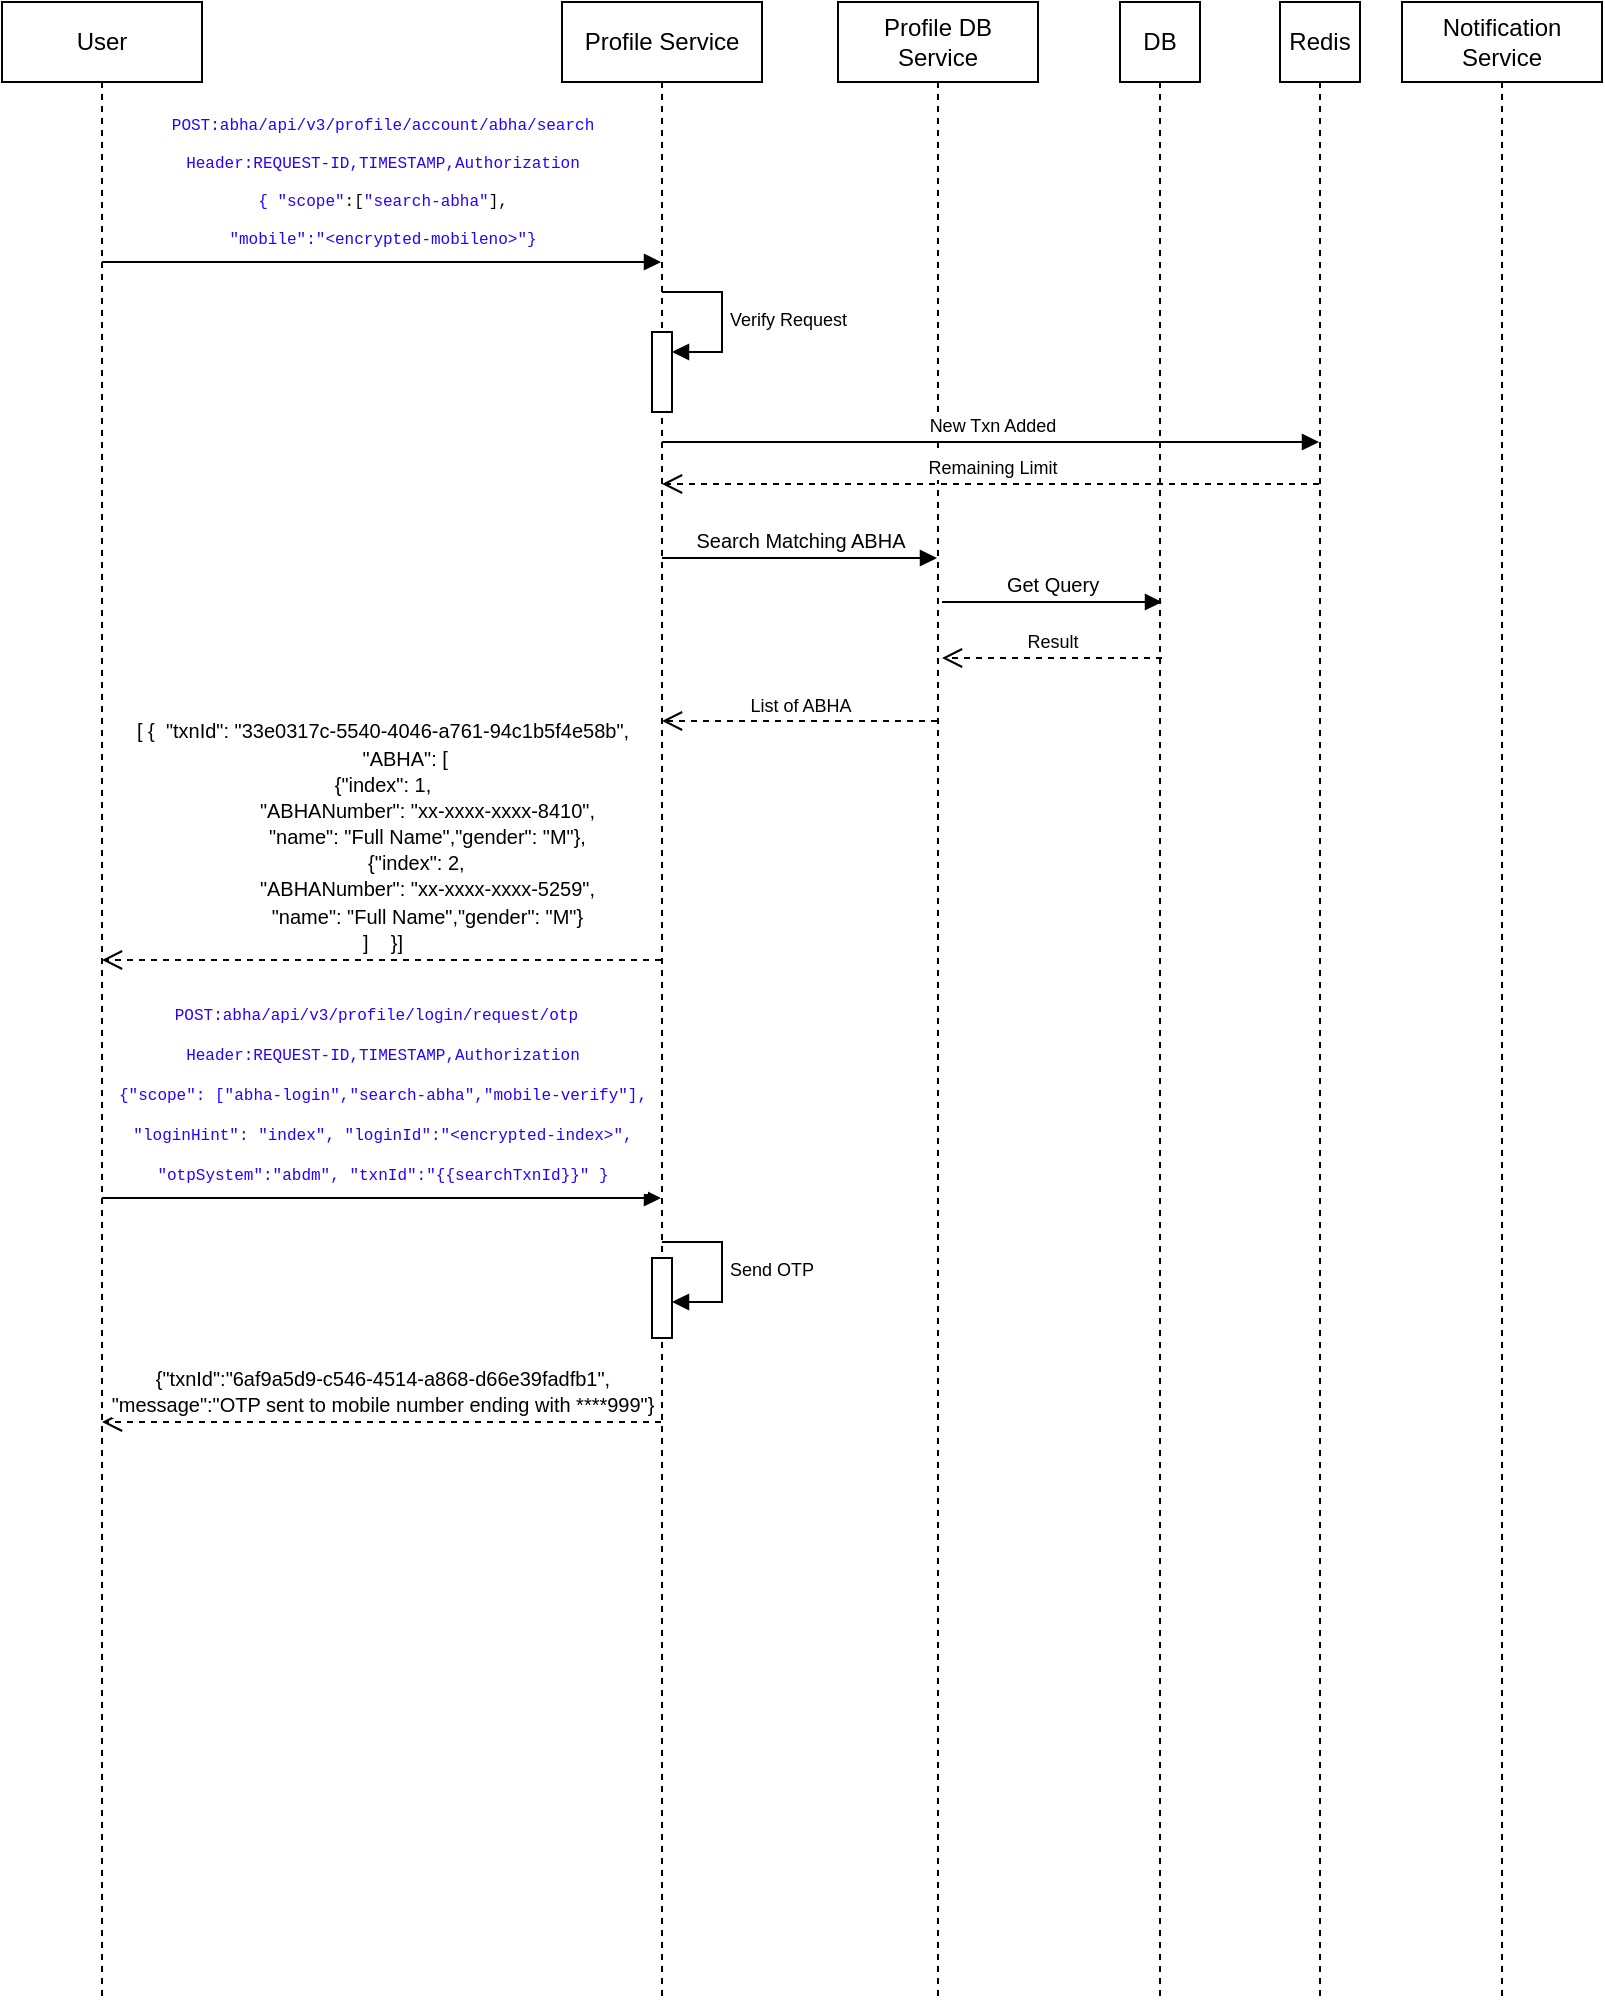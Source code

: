 <mxfile version="24.7.1" type="github">
  <diagram name="Page-1" id="2YBvvXClWsGukQMizWep">
    <mxGraphModel dx="1034" dy="412" grid="1" gridSize="10" guides="1" tooltips="1" connect="1" arrows="1" fold="1" page="1" pageScale="1" pageWidth="850" pageHeight="1100" math="0" shadow="0">
      <root>
        <mxCell id="0" />
        <mxCell id="1" parent="0" />
        <mxCell id="BuqQL52VI9d1oB5BOjCg-3" value="&lt;div style=&quot;font-family: IBMPlexMono, &amp;quot;Courier New&amp;quot;, monospace, Consolas, &amp;quot;Courier New&amp;quot;, monospace; line-height: 18px; white-space-collapse: preserve;&quot;&gt;&lt;div style=&quot;&quot;&gt;&lt;span style=&quot;color: rgb(42, 0, 255);&quot;&gt;&lt;font style=&quot;font-size: 8px;&quot;&gt;POST:abha/api/v3/profile/account/abha/search&lt;/font&gt;&lt;/span&gt;&lt;/div&gt;&lt;div style=&quot;&quot;&gt;&lt;span style=&quot;color: rgb(42, 0, 255);&quot;&gt;&lt;font style=&quot;font-size: 8px;&quot;&gt;Header:REQUEST-ID,TIMESTAMP,&lt;/font&gt;&lt;/span&gt;&lt;span style=&quot;color: rgb(42, 0, 255); font-size: 8px;&quot;&gt;Authorization&lt;/span&gt;&lt;/div&gt;&lt;div style=&quot;&quot;&gt;&lt;font style=&quot;font-size: 8px;&quot;&gt;&lt;span style=&quot;color: #2a00ff;&quot;&gt;{ &lt;/span&gt;&lt;span style=&quot;color: rgb(42, 0, 255);&quot;&gt;&quot;scope&quot;&lt;/span&gt;:[&lt;span style=&quot;color: rgb(42, 0, 255);&quot;&gt;&quot;search-abha&quot;&lt;/span&gt;],&lt;br&gt;&lt;/font&gt;&lt;span style=&quot;font-size: 8px; color: rgb(42, 0, 255);&quot;&gt;&quot;mobile&quot;:&quot;&amp;lt;encrypted-mobileno&amp;gt;&quot;}&lt;/span&gt;&lt;/div&gt;&lt;/div&gt;" style="html=1;verticalAlign=bottom;endArrow=block;curved=0;rounded=0;" edge="1" parent="1">
          <mxGeometry x="0.002" width="80" relative="1" as="geometry">
            <mxPoint x="90" y="170" as="sourcePoint" />
            <mxPoint x="369.5" y="170" as="targetPoint" />
            <mxPoint as="offset" />
          </mxGeometry>
        </mxCell>
        <mxCell id="BuqQL52VI9d1oB5BOjCg-1" value="User" style="shape=umlLifeline;perimeter=lifelinePerimeter;whiteSpace=wrap;html=1;container=1;dropTarget=0;collapsible=0;recursiveResize=0;outlineConnect=0;portConstraint=eastwest;newEdgeStyle={&quot;edgeStyle&quot;:&quot;elbowEdgeStyle&quot;,&quot;elbow&quot;:&quot;vertical&quot;,&quot;curved&quot;:0,&quot;rounded&quot;:0};" vertex="1" parent="1">
          <mxGeometry x="40" y="40" width="100" height="1000" as="geometry" />
        </mxCell>
        <mxCell id="BuqQL52VI9d1oB5BOjCg-2" value="Profile Service" style="shape=umlLifeline;perimeter=lifelinePerimeter;whiteSpace=wrap;html=1;container=1;dropTarget=0;collapsible=0;recursiveResize=0;outlineConnect=0;portConstraint=eastwest;newEdgeStyle={&quot;edgeStyle&quot;:&quot;elbowEdgeStyle&quot;,&quot;elbow&quot;:&quot;vertical&quot;,&quot;curved&quot;:0,&quot;rounded&quot;:0};" vertex="1" parent="1">
          <mxGeometry x="320" y="40" width="100" height="1000" as="geometry" />
        </mxCell>
        <mxCell id="BuqQL52VI9d1oB5BOjCg-8" value="" style="html=1;points=[[0,0,0,0,5],[0,1,0,0,-5],[1,0,0,0,5],[1,1,0,0,-5]];perimeter=orthogonalPerimeter;outlineConnect=0;targetShapes=umlLifeline;portConstraint=eastwest;newEdgeStyle={&quot;curved&quot;:0,&quot;rounded&quot;:0};" vertex="1" parent="BuqQL52VI9d1oB5BOjCg-2">
          <mxGeometry x="45" y="165" width="10" height="40" as="geometry" />
        </mxCell>
        <mxCell id="BuqQL52VI9d1oB5BOjCg-9" value="&lt;font style=&quot;font-size: 9px;&quot;&gt;Verify Request&lt;/font&gt;" style="html=1;align=left;spacingLeft=2;endArrow=block;rounded=0;edgeStyle=orthogonalEdgeStyle;curved=0;rounded=0;" edge="1" target="BuqQL52VI9d1oB5BOjCg-8" parent="BuqQL52VI9d1oB5BOjCg-2">
          <mxGeometry relative="1" as="geometry">
            <mxPoint x="50" y="145" as="sourcePoint" />
            <Array as="points">
              <mxPoint x="80" y="175" />
            </Array>
          </mxGeometry>
        </mxCell>
        <mxCell id="BuqQL52VI9d1oB5BOjCg-27" value="" style="html=1;points=[[0,0,0,0,5],[0,1,0,0,-5],[1,0,0,0,5],[1,1,0,0,-5]];perimeter=orthogonalPerimeter;outlineConnect=0;targetShapes=umlLifeline;portConstraint=eastwest;newEdgeStyle={&quot;curved&quot;:0,&quot;rounded&quot;:0};" vertex="1" parent="BuqQL52VI9d1oB5BOjCg-2">
          <mxGeometry x="45" y="628" width="10" height="40" as="geometry" />
        </mxCell>
        <mxCell id="BuqQL52VI9d1oB5BOjCg-28" value="&lt;font style=&quot;font-size: 9px;&quot;&gt;Send OTP&lt;/font&gt;" style="html=1;align=left;spacingLeft=2;endArrow=block;rounded=0;edgeStyle=orthogonalEdgeStyle;curved=0;rounded=0;" edge="1" parent="BuqQL52VI9d1oB5BOjCg-2" target="BuqQL52VI9d1oB5BOjCg-27">
          <mxGeometry relative="1" as="geometry">
            <mxPoint x="50" y="620" as="sourcePoint" />
            <Array as="points">
              <mxPoint x="80" y="650" />
            </Array>
          </mxGeometry>
        </mxCell>
        <mxCell id="BuqQL52VI9d1oB5BOjCg-4" value="Profile DB &lt;br&gt;Service" style="shape=umlLifeline;perimeter=lifelinePerimeter;whiteSpace=wrap;html=1;container=1;dropTarget=0;collapsible=0;recursiveResize=0;outlineConnect=0;portConstraint=eastwest;newEdgeStyle={&quot;edgeStyle&quot;:&quot;elbowEdgeStyle&quot;,&quot;elbow&quot;:&quot;vertical&quot;,&quot;curved&quot;:0,&quot;rounded&quot;:0};" vertex="1" parent="1">
          <mxGeometry x="458" y="40" width="100" height="1000" as="geometry" />
        </mxCell>
        <mxCell id="BuqQL52VI9d1oB5BOjCg-5" value="DB" style="shape=umlLifeline;perimeter=lifelinePerimeter;whiteSpace=wrap;html=1;container=1;dropTarget=0;collapsible=0;recursiveResize=0;outlineConnect=0;portConstraint=eastwest;newEdgeStyle={&quot;edgeStyle&quot;:&quot;elbowEdgeStyle&quot;,&quot;elbow&quot;:&quot;vertical&quot;,&quot;curved&quot;:0,&quot;rounded&quot;:0};" vertex="1" parent="1">
          <mxGeometry x="599" y="40" width="40" height="1000" as="geometry" />
        </mxCell>
        <mxCell id="BuqQL52VI9d1oB5BOjCg-7" value="Redis" style="shape=umlLifeline;perimeter=lifelinePerimeter;whiteSpace=wrap;html=1;container=1;dropTarget=0;collapsible=0;recursiveResize=0;outlineConnect=0;portConstraint=eastwest;newEdgeStyle={&quot;edgeStyle&quot;:&quot;elbowEdgeStyle&quot;,&quot;elbow&quot;:&quot;vertical&quot;,&quot;curved&quot;:0,&quot;rounded&quot;:0};" vertex="1" parent="1">
          <mxGeometry x="679" y="40" width="40" height="1000" as="geometry" />
        </mxCell>
        <mxCell id="BuqQL52VI9d1oB5BOjCg-10" value="&lt;font style=&quot;font-size: 9px;&quot;&gt;New Txn Added&lt;/font&gt;" style="html=1;verticalAlign=bottom;endArrow=block;curved=0;rounded=0;" edge="1" parent="1" target="BuqQL52VI9d1oB5BOjCg-7">
          <mxGeometry width="80" relative="1" as="geometry">
            <mxPoint x="370" y="260" as="sourcePoint" />
            <mxPoint x="450" y="260" as="targetPoint" />
          </mxGeometry>
        </mxCell>
        <mxCell id="BuqQL52VI9d1oB5BOjCg-11" value="&lt;font style=&quot;font-size: 9px;&quot;&gt;Remaining Limit&lt;/font&gt;" style="html=1;verticalAlign=bottom;endArrow=open;dashed=1;endSize=8;curved=0;rounded=0;" edge="1" parent="1">
          <mxGeometry x="-0.002" relative="1" as="geometry">
            <mxPoint x="698.5" y="281" as="sourcePoint" />
            <mxPoint x="370" y="281" as="targetPoint" />
            <mxPoint as="offset" />
          </mxGeometry>
        </mxCell>
        <mxCell id="BuqQL52VI9d1oB5BOjCg-12" value="&lt;font size=&quot;1&quot;&gt;Search Matching ABHA&lt;/font&gt;" style="html=1;verticalAlign=bottom;endArrow=block;curved=0;rounded=0;" edge="1" parent="1">
          <mxGeometry x="0.004" width="80" relative="1" as="geometry">
            <mxPoint x="370" y="318" as="sourcePoint" />
            <mxPoint x="507.5" y="318" as="targetPoint" />
            <mxPoint as="offset" />
          </mxGeometry>
        </mxCell>
        <mxCell id="BuqQL52VI9d1oB5BOjCg-13" value="&lt;font size=&quot;1&quot;&gt;Get Query&lt;/font&gt;" style="html=1;verticalAlign=bottom;endArrow=block;curved=0;rounded=0;" edge="1" parent="1">
          <mxGeometry width="80" relative="1" as="geometry">
            <mxPoint x="510" y="340" as="sourcePoint" />
            <mxPoint x="620" y="340" as="targetPoint" />
            <mxPoint as="offset" />
          </mxGeometry>
        </mxCell>
        <mxCell id="BuqQL52VI9d1oB5BOjCg-14" value="&lt;font style=&quot;font-size: 9px;&quot;&gt;Result&lt;/font&gt;" style="html=1;verticalAlign=bottom;endArrow=open;dashed=1;endSize=8;curved=0;rounded=0;" edge="1" parent="1">
          <mxGeometry x="-0.002" relative="1" as="geometry">
            <mxPoint x="620" y="368" as="sourcePoint" />
            <mxPoint x="510" y="368" as="targetPoint" />
            <mxPoint as="offset" />
          </mxGeometry>
        </mxCell>
        <mxCell id="BuqQL52VI9d1oB5BOjCg-16" value="&lt;font style=&quot;font-size: 9px;&quot;&gt;List of ABHA&lt;/font&gt;" style="html=1;verticalAlign=bottom;endArrow=open;dashed=1;endSize=8;curved=0;rounded=0;" edge="1" parent="1">
          <mxGeometry x="-0.002" relative="1" as="geometry">
            <mxPoint x="507.5" y="399.5" as="sourcePoint" />
            <mxPoint x="370" y="399.5" as="targetPoint" />
            <mxPoint as="offset" />
          </mxGeometry>
        </mxCell>
        <mxCell id="BuqQL52VI9d1oB5BOjCg-17" value="&lt;div&gt;&lt;font size=&quot;1&quot;&gt;[&amp;nbsp;&lt;/font&gt;&lt;span style=&quot;font-size: x-small;&quot;&gt;{&amp;nbsp;&amp;nbsp;&lt;/span&gt;&lt;span style=&quot;font-size: x-small;&quot;&gt;&quot;txnId&quot;: &quot;33e0317c-5540-4046-a761-94c1b5f4e58b&quot;,&lt;/span&gt;&lt;/div&gt;&lt;div&gt;&lt;font size=&quot;1&quot;&gt;&amp;nbsp; &amp;nbsp; &amp;nbsp; &amp;nbsp; &quot;ABHA&quot;: [&lt;br&gt;&lt;/font&gt;&lt;font size=&quot;1&quot;&gt;{&lt;/font&gt;&lt;span style=&quot;font-size: x-small;&quot;&gt;&quot;index&quot;: 1,&lt;/span&gt;&lt;/div&gt;&lt;div&gt;&lt;font size=&quot;1&quot;&gt;&amp;nbsp; &amp;nbsp; &amp;nbsp; &amp;nbsp; &amp;nbsp; &amp;nbsp; &amp;nbsp; &amp;nbsp; &quot;ABHANumber&quot;: &quot;xx-xxxx-xxxx-8410&quot;,&lt;/font&gt;&lt;/div&gt;&lt;div&gt;&lt;font size=&quot;1&quot;&gt;&amp;nbsp; &amp;nbsp; &amp;nbsp; &amp;nbsp; &amp;nbsp; &amp;nbsp; &amp;nbsp; &amp;nbsp; &quot;name&quot;: &quot;Full Name&quot;,&lt;/font&gt;&lt;font size=&quot;1&quot;&gt;&quot;gender&quot;: &quot;M&quot;&lt;/font&gt;&lt;span style=&quot;font-size: x-small;&quot;&gt;},&lt;/span&gt;&lt;/div&gt;&lt;div&gt;&lt;font size=&quot;1&quot;&gt;&amp;nbsp; &amp;nbsp; &amp;nbsp; &amp;nbsp; &amp;nbsp; &amp;nbsp; {&lt;/font&gt;&lt;span style=&quot;font-size: x-small;&quot;&gt;&quot;index&quot;: 2,&lt;/span&gt;&lt;/div&gt;&lt;div&gt;&lt;font size=&quot;1&quot;&gt;&amp;nbsp; &amp;nbsp; &amp;nbsp; &amp;nbsp; &amp;nbsp; &amp;nbsp; &amp;nbsp; &amp;nbsp; &quot;ABHANumber&quot;: &quot;xx-xxxx-xxxx-5259&quot;,&lt;/font&gt;&lt;/div&gt;&lt;div&gt;&lt;font size=&quot;1&quot;&gt;&amp;nbsp; &amp;nbsp; &amp;nbsp; &amp;nbsp; &amp;nbsp; &amp;nbsp; &amp;nbsp; &amp;nbsp; &quot;name&quot;: &quot;Full Name&quot;,&lt;/font&gt;&lt;span style=&quot;font-size: x-small;&quot;&gt;&quot;gender&quot;: &quot;M&quot;&lt;/span&gt;&lt;span style=&quot;font-size: x-small;&quot;&gt;}&lt;br&gt;&lt;/span&gt;&lt;span style=&quot;font-size: x-small;&quot;&gt;]&lt;/span&gt;&lt;span style=&quot;font-size: x-small;&quot;&gt;&amp;nbsp; &amp;nbsp; }&lt;/span&gt;&lt;span style=&quot;font-size: x-small;&quot;&gt;]&lt;/span&gt;&lt;/div&gt;" style="html=1;verticalAlign=bottom;endArrow=open;dashed=1;endSize=8;curved=0;rounded=0;" edge="1" parent="1">
          <mxGeometry x="-0.002" relative="1" as="geometry">
            <mxPoint x="369.5" y="519" as="sourcePoint" />
            <mxPoint x="90" y="519" as="targetPoint" />
            <mxPoint as="offset" />
          </mxGeometry>
        </mxCell>
        <mxCell id="BuqQL52VI9d1oB5BOjCg-18" value="&lt;div style=&quot;line-height: 18px;&quot;&gt;&lt;div style=&quot;&quot;&gt;&lt;font face=&quot;IBMPlexMono, Courier New, monospace, Consolas, Courier New, monospace&quot; color=&quot;#2a00ff&quot;&gt;&lt;span style=&quot;font-size: 8px; white-space-collapse: preserve;&quot;&gt;POST:abha/api/v3/profile/login/request/otp&lt;/span&gt;&amp;nbsp;&lt;/font&gt;&lt;/div&gt;&lt;div style=&quot;&quot;&gt;&lt;span style=&quot;font-family: IBMPlexMono, &amp;quot;Courier New&amp;quot;, monospace, Consolas, &amp;quot;Courier New&amp;quot;, monospace; white-space-collapse: preserve; color: rgb(42, 0, 255);&quot;&gt;&lt;font style=&quot;font-size: 8px;&quot;&gt;Header:REQUEST-ID,TIMESTAMP,&lt;/font&gt;&lt;/span&gt;&lt;span style=&quot;font-family: IBMPlexMono, &amp;quot;Courier New&amp;quot;, monospace, Consolas, &amp;quot;Courier New&amp;quot;, monospace; white-space-collapse: preserve; color: rgb(42, 0, 255); font-size: 8px;&quot;&gt;Authorization&lt;/span&gt;&lt;font face=&quot;IBMPlexMono, Courier New, monospace, Consolas, Courier New, monospace&quot; color=&quot;#2a00ff&quot;&gt;&lt;br&gt;&lt;/font&gt;&lt;/div&gt;&lt;div style=&quot;&quot;&gt;&lt;font face=&quot;IBMPlexMono, Courier New, monospace, Consolas, Courier New, monospace&quot; color=&quot;#2a00ff&quot;&gt;&lt;span style=&quot;font-size: 8px; white-space-collapse: preserve;&quot;&gt;{&quot;scope&quot;: [&quot;abha-login&quot;,&quot;search-abha&quot;,&quot;mobile-verify&quot;],&lt;/span&gt;&lt;/font&gt;&lt;/div&gt;&lt;div style=&quot;&quot;&gt;&lt;font face=&quot;IBMPlexMono, Courier New, monospace, Consolas, Courier New, monospace&quot; color=&quot;#2a00ff&quot;&gt;&lt;span style=&quot;font-size: 8px; white-space-collapse: preserve;&quot;&gt;&quot;loginHint&quot;: &quot;index&quot;, &lt;/span&gt;&lt;/font&gt;&lt;span style=&quot;font-size: 8px; white-space-collapse: preserve; color: rgb(42, 0, 255); font-family: IBMPlexMono, &amp;quot;Courier New&amp;quot;, monospace, Consolas, &amp;quot;Courier New&amp;quot;, monospace;&quot;&gt;&quot;loginId&quot;:&quot;&amp;lt;encrypted-index&amp;gt;&quot;,&lt;/span&gt;&lt;/div&gt;&lt;div style=&quot;&quot;&gt;&lt;span style=&quot;font-size: 8px; white-space-collapse: preserve; color: rgb(42, 0, 255); font-family: IBMPlexMono, &amp;quot;Courier New&amp;quot;, monospace, Consolas, &amp;quot;Courier New&amp;quot;, monospace;&quot;&gt;&quot;otpSystem&quot;:&quot;abdm&quot;, &lt;/span&gt;&lt;span style=&quot;font-size: 8px; white-space-collapse: preserve; color: rgb(42, 0, 255); font-family: IBMPlexMono, &amp;quot;Courier New&amp;quot;, monospace, Consolas, &amp;quot;Courier New&amp;quot;, monospace;&quot;&gt;&quot;txnId&quot;:&quot;{{searchTxnId}}&quot; }&lt;/span&gt;&lt;/div&gt;&lt;/div&gt;" style="html=1;verticalAlign=bottom;endArrow=block;curved=0;rounded=0;" edge="1" parent="1">
          <mxGeometry x="0.002" width="80" relative="1" as="geometry">
            <mxPoint x="90" y="638" as="sourcePoint" />
            <mxPoint x="369.5" y="638" as="targetPoint" />
            <mxPoint as="offset" />
          </mxGeometry>
        </mxCell>
        <mxCell id="BuqQL52VI9d1oB5BOjCg-19" value="Notification Service" style="shape=umlLifeline;perimeter=lifelinePerimeter;whiteSpace=wrap;html=1;container=1;dropTarget=0;collapsible=0;recursiveResize=0;outlineConnect=0;portConstraint=eastwest;newEdgeStyle={&quot;edgeStyle&quot;:&quot;elbowEdgeStyle&quot;,&quot;elbow&quot;:&quot;vertical&quot;,&quot;curved&quot;:0,&quot;rounded&quot;:0};" vertex="1" parent="1">
          <mxGeometry x="740" y="40" width="100" height="1000" as="geometry" />
        </mxCell>
        <mxCell id="BuqQL52VI9d1oB5BOjCg-26" value="&lt;div&gt;&lt;font size=&quot;1&quot;&gt;{&quot;txnId&quot;:&quot;6af9a5d9-c546-4514-a868-d66e39fadfb1&lt;/font&gt;&lt;span style=&quot;font-size: x-small;&quot;&gt;&quot;,&lt;/span&gt;&lt;/div&gt;&lt;div&gt;&lt;span style=&quot;font-size: x-small;&quot;&gt;&quot;message&quot;:&quot;OTP sent to mobile number ending with ****999&quot;}&lt;/span&gt;&lt;/div&gt;" style="html=1;verticalAlign=bottom;endArrow=open;dashed=1;endSize=8;curved=0;rounded=0;" edge="1" parent="1">
          <mxGeometry x="-0.002" relative="1" as="geometry">
            <mxPoint x="369.5" y="750" as="sourcePoint" />
            <mxPoint x="90" y="750" as="targetPoint" />
            <mxPoint as="offset" />
          </mxGeometry>
        </mxCell>
      </root>
    </mxGraphModel>
  </diagram>
</mxfile>
